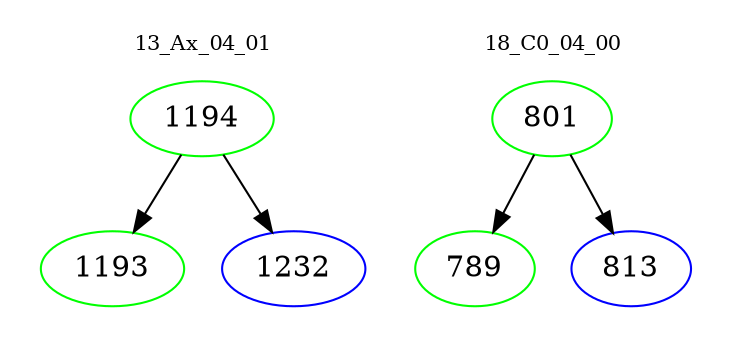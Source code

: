 digraph{
subgraph cluster_0 {
color = white
label = "13_Ax_04_01";
fontsize=10;
T0_1194 [label="1194", color="green"]
T0_1194 -> T0_1193 [color="black"]
T0_1193 [label="1193", color="green"]
T0_1194 -> T0_1232 [color="black"]
T0_1232 [label="1232", color="blue"]
}
subgraph cluster_1 {
color = white
label = "18_C0_04_00";
fontsize=10;
T1_801 [label="801", color="green"]
T1_801 -> T1_789 [color="black"]
T1_789 [label="789", color="green"]
T1_801 -> T1_813 [color="black"]
T1_813 [label="813", color="blue"]
}
}
